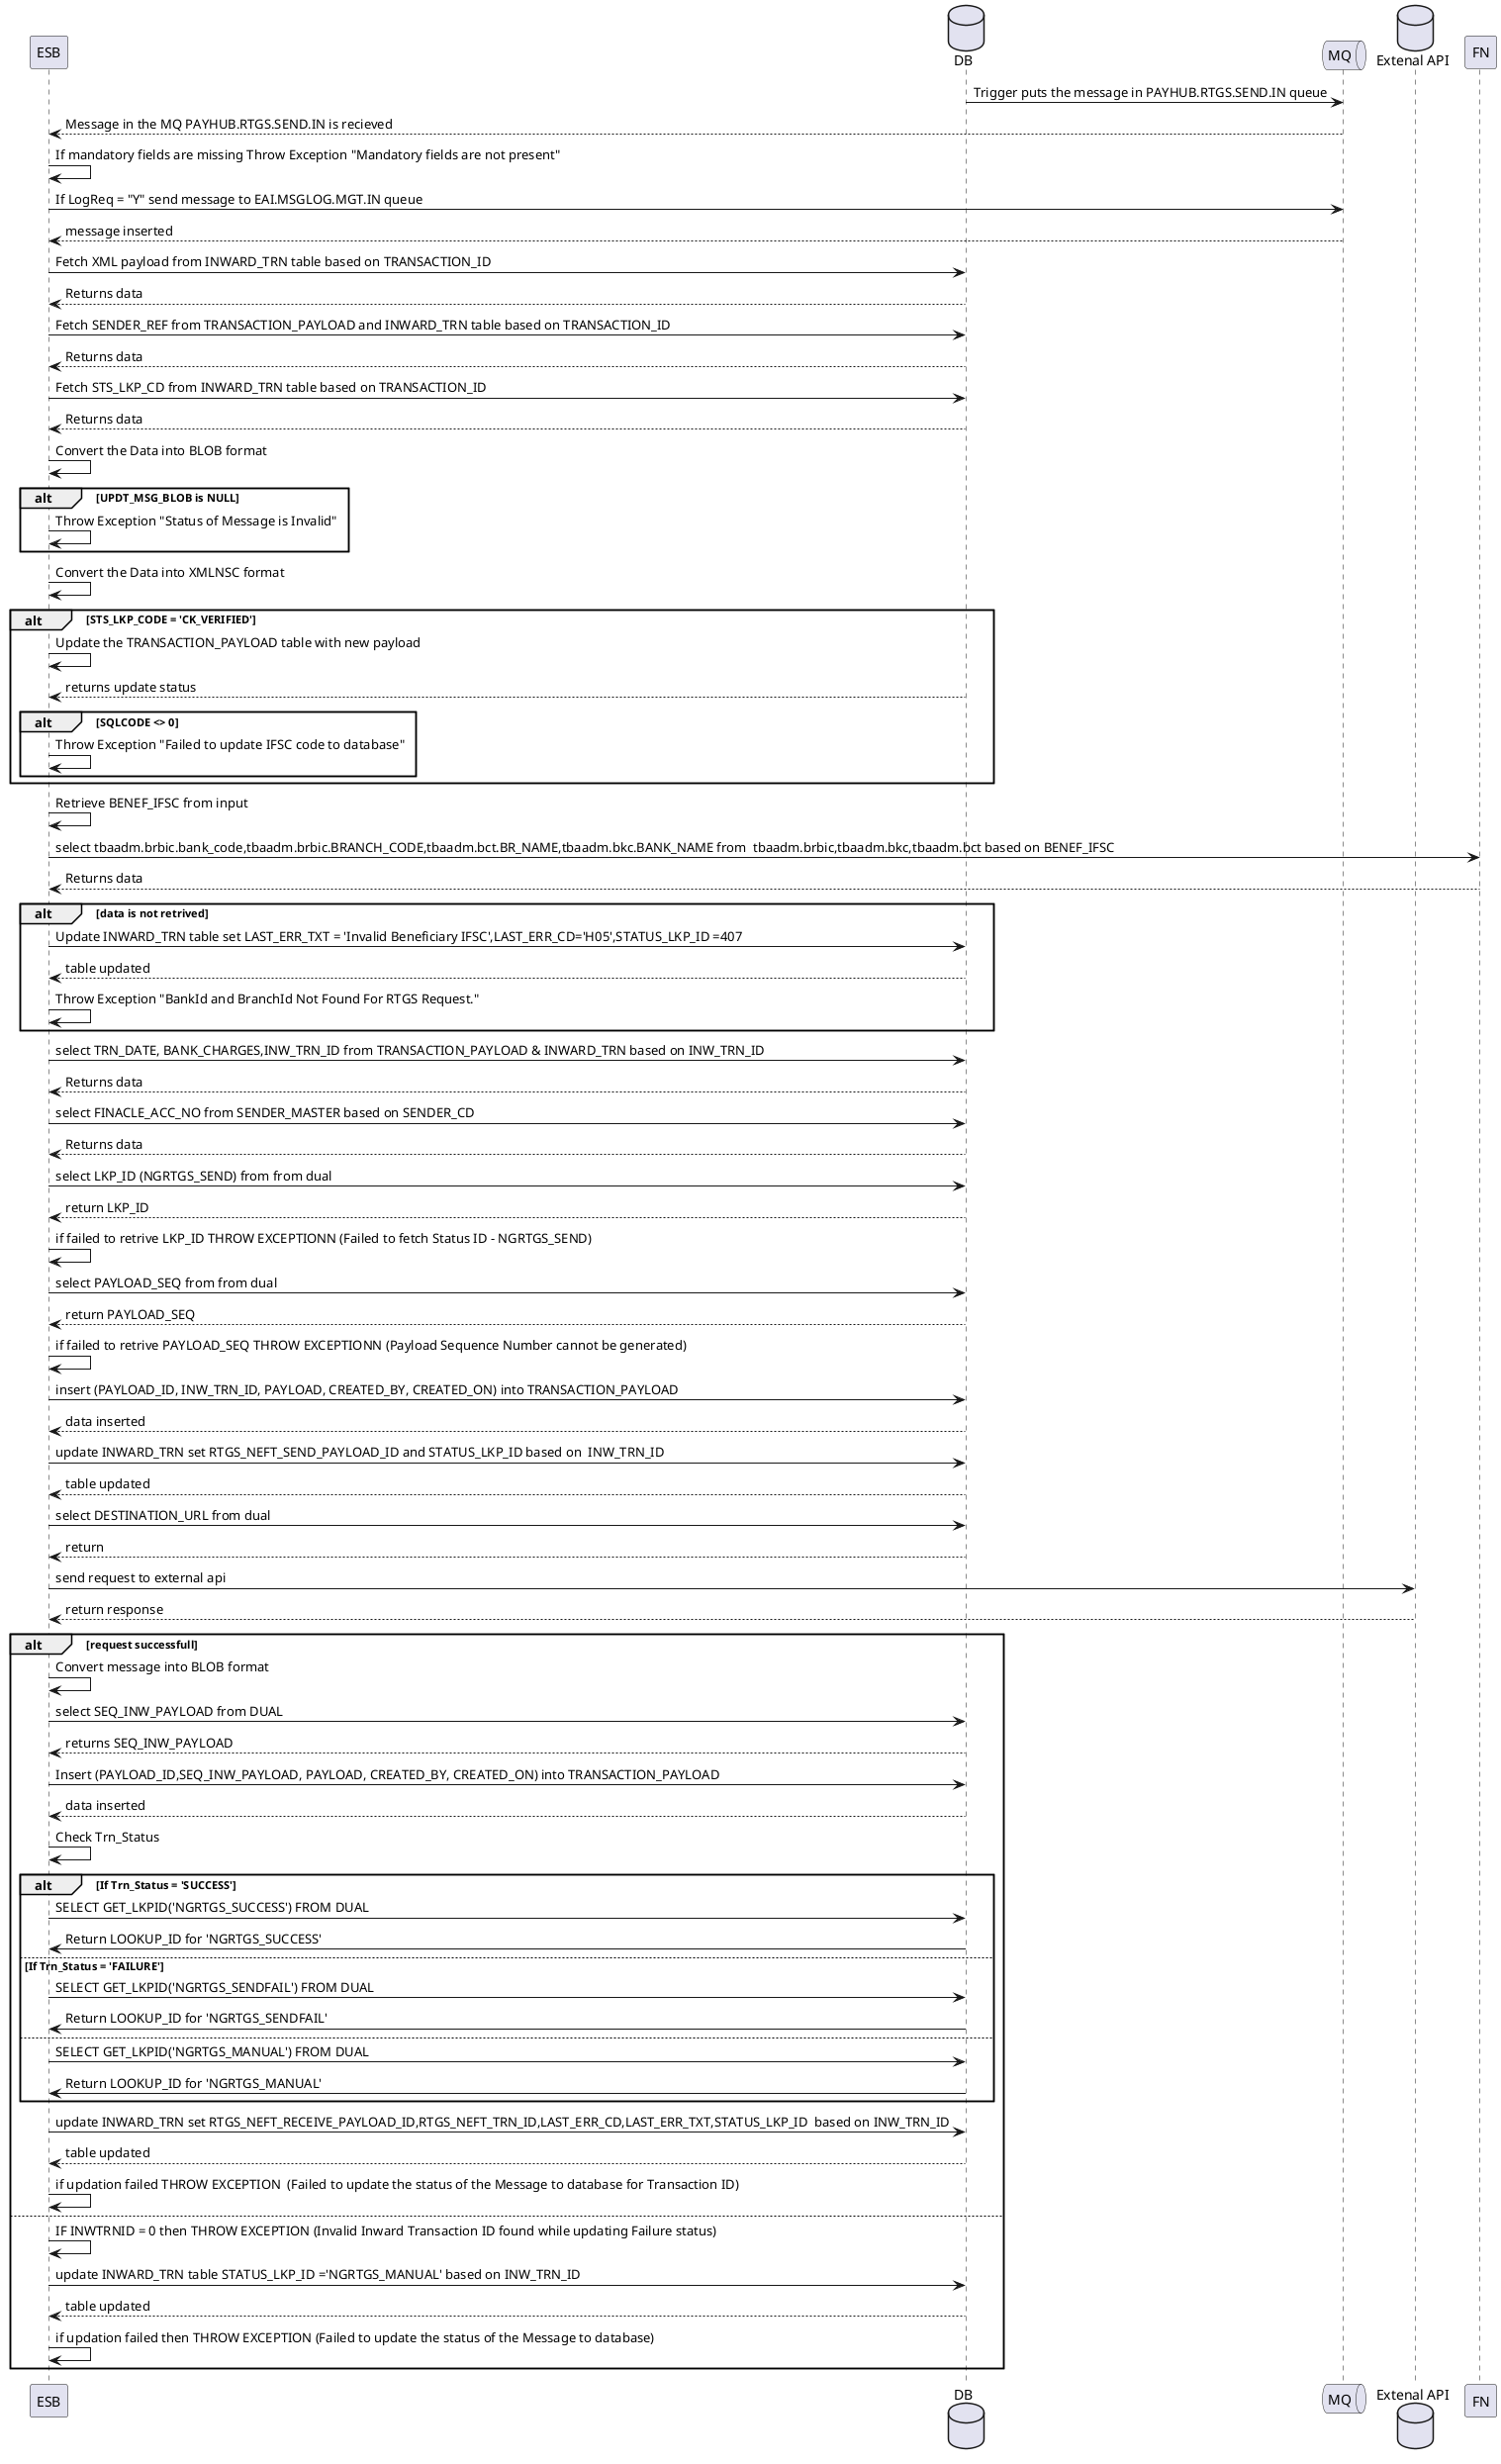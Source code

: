 @startuml RTGS SEND

participant ESB
Database "DB" as DB
Queue "MQ" as MQ
Database "Extenal API" as RTGS

DB -> MQ : Trigger puts the message in PAYHUB.RTGS.SEND.IN queue
MQ --> ESB :  Message in the MQ PAYHUB.RTGS.SEND.IN is recieved

ESB -> ESB : If mandatory fields are missing Throw Exception "Mandatory fields are not present"

ESB -> MQ: If LogReq = "Y" send message to EAI.MSGLOG.MGT.IN queue
MQ --> ESB: message inserted

ESB -> DB : Fetch XML payload from INWARD_TRN table based on TRANSACTION_ID
DB --> ESB : Returns data

ESB -> DB : Fetch SENDER_REF from TRANSACTION_PAYLOAD and INWARD_TRN table based on TRANSACTION_ID
DB --> ESB : Returns data

ESB -> DB : Fetch STS_LKP_CD from INWARD_TRN table based on TRANSACTION_ID
DB --> ESB : Returns data

ESB -> ESB : Convert the Data into BLOB format

alt UPDT_MSG_BLOB is NULL
    ESB -> ESB : Throw Exception "Status of Message is Invalid"
end

ESB -> ESB : Convert the Data into XMLNSC format

alt STS_LKP_CODE = 'CK_VERIFIED'
    ESB -> ESB : Update the TRANSACTION_PAYLOAD table with new payload
    DB --> ESB : returns update status
    alt SQLCODE <> 0 
        ESB -> ESB : Throw Exception "Failed to update IFSC code to database"
    end
end

ESB -> ESB :  Retrieve BENEF_IFSC from input   
ESB -> FN : select tbaadm.brbic.bank_code,tbaadm.brbic.BRANCH_CODE,tbaadm.bct.BR_NAME,tbaadm.bkc.BANK_NAME from  tbaadm.brbic,tbaadm.bkc,tbaadm.bct based on BENEF_IFSC
FN --> ESB : Returns data

alt data is not retrived
    ESB -> DB : Update INWARD_TRN table set LAST_ERR_TXT = 'Invalid Beneficiary IFSC',LAST_ERR_CD='H05',STATUS_LKP_ID =407
    DB --> ESB : table updated
    ESB -> ESB : Throw Exception "BankId and BranchId Not Found For RTGS Request."
end


ESB -> DB : select TRN_DATE, BANK_CHARGES,INW_TRN_ID from TRANSACTION_PAYLOAD & INWARD_TRN based on INW_TRN_ID
DB --> ESB : Returns data

ESB -> DB : select FINACLE_ACC_NO from SENDER_MASTER based on SENDER_CD
DB --> ESB : Returns data

ESB -> DB : select LKP_ID (NGRTGS_SEND) from from dual
DB --> ESB : return LKP_ID
ESB -> ESB : if failed to retrive LKP_ID THROW EXCEPTIONN (Failed to fetch Status ID - NGRTGS_SEND)

ESB -> DB : select PAYLOAD_SEQ from from dual
DB --> ESB : return PAYLOAD_SEQ
ESB -> ESB : if failed to retrive PAYLOAD_SEQ THROW EXCEPTIONN (Payload Sequence Number cannot be generated)

ESB -> DB : insert (PAYLOAD_ID, INW_TRN_ID, PAYLOAD, CREATED_BY, CREATED_ON) into TRANSACTION_PAYLOAD
DB --> ESB : data inserted

ESB -> DB : update INWARD_TRN set RTGS_NEFT_SEND_PAYLOAD_ID and STATUS_LKP_ID based on  INW_TRN_ID
DB --> ESB : table updated

ESB -> DB : select DESTINATION_URL from dual 
DB --> ESB : return 

ESB -> RTGS : send request to external api
RTGS --> ESB : return response
alt request successfull

    ESB -> ESB : Convert message into BLOB format 

    ESB -> DB : select SEQ_INW_PAYLOAD from DUAL 
    DB --> ESB : returns SEQ_INW_PAYLOAD

    ESB -> DB : Insert (PAYLOAD_ID,SEQ_INW_PAYLOAD, PAYLOAD, CREATED_BY, CREATED_ON) into TRANSACTION_PAYLOAD
    DB --> ESB : data inserted  

    ESB -> ESB: Check Trn_Status
    alt If Trn_Status = 'SUCCESS'
        ESB -> DB: SELECT GET_LKPID('NGRTGS_SUCCESS') FROM DUAL
        DB -> ESB: Return LOOKUP_ID for 'NGRTGS_SUCCESS'
    else If Trn_Status = 'FAILURE'
        ESB -> DB:  SELECT GET_LKPID('NGRTGS_SENDFAIL') FROM DUAL
        DB -> ESB: Return LOOKUP_ID for 'NGRTGS_SENDFAIL'
    else
        ESB -> DB:  SELECT GET_LKPID('NGRTGS_MANUAL') FROM DUAL
        DB -> ESB: Return LOOKUP_ID for 'NGRTGS_MANUAL'
    end

    ESB -> DB : update INWARD_TRN set RTGS_NEFT_RECEIVE_PAYLOAD_ID,RTGS_NEFT_TRN_ID,LAST_ERR_CD,LAST_ERR_TXT,STATUS_LKP_ID  based on INW_TRN_ID
    DB --> ESB : table updated

    ESB -> ESB : if updation failed THROW EXCEPTION  (Failed to update the status of the Message to database for Transaction ID)
else
    ESB -> ESB : IF INWTRNID = 0 then THROW EXCEPTION (Invalid Inward Transaction ID found while updating Failure status)
    ESB -> DB : update INWARD_TRN table STATUS_LKP_ID ='NGRTGS_MANUAL' based on INW_TRN_ID
    DB --> ESB : table updated
    ESB -> ESB : if updation failed then THROW EXCEPTION (Failed to update the status of the Message to database)  
end

@enduml
